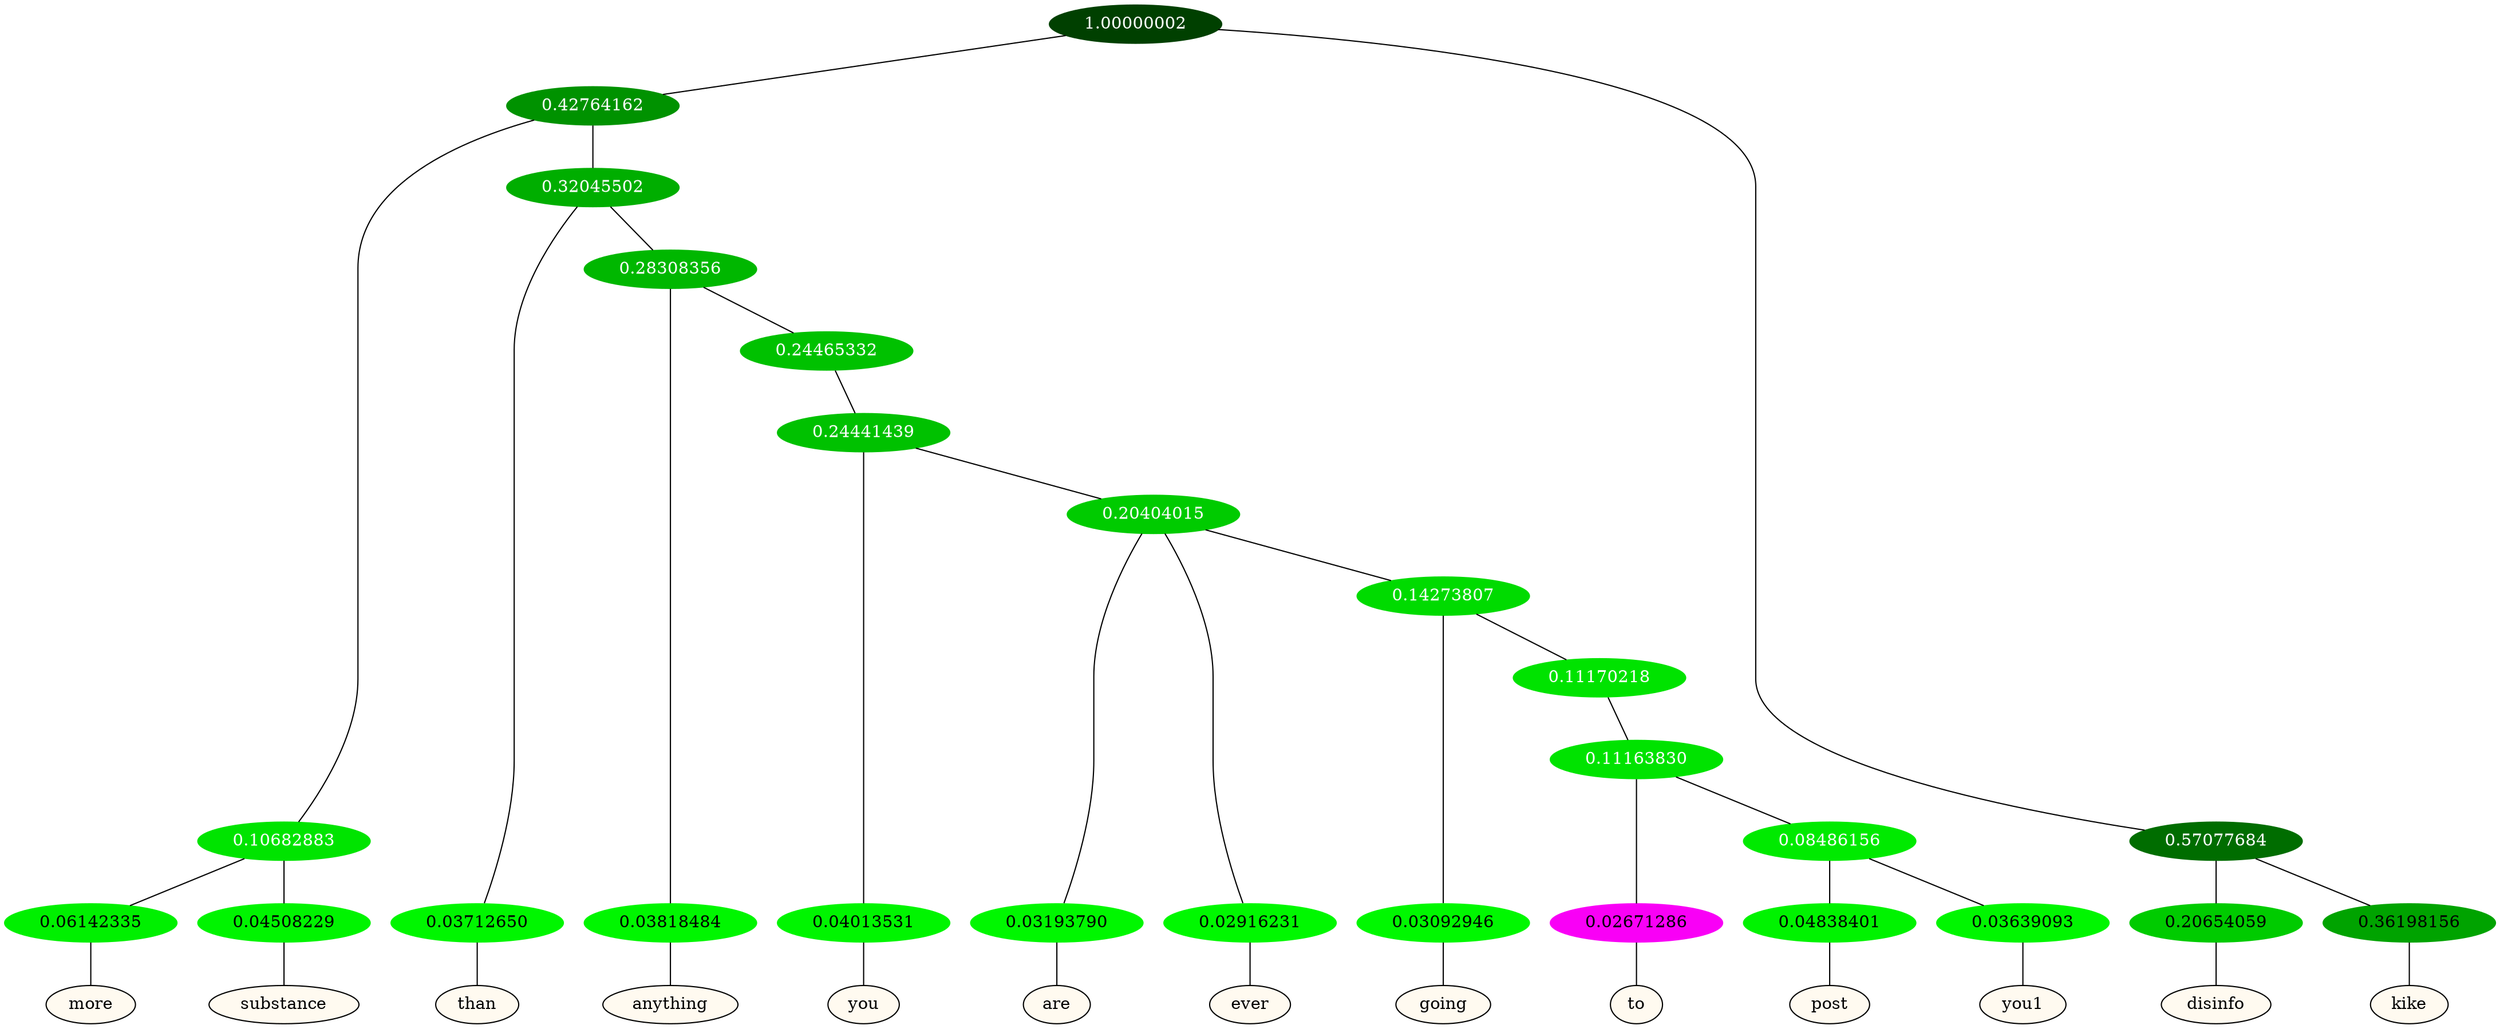 graph {
	node [format=png height=0.15 nodesep=0.001 ordering=out overlap=prism overlap_scaling=0.01 ranksep=0.001 ratio=0.2 style=filled width=0.15]
	{
		rank=same
		a_w_7 [label=more color=black fillcolor=floralwhite style="filled,solid"]
		a_w_8 [label=substance color=black fillcolor=floralwhite style="filled,solid"]
		a_w_9 [label=than color=black fillcolor=floralwhite style="filled,solid"]
		a_w_11 [label=anything color=black fillcolor=floralwhite style="filled,solid"]
		a_w_14 [label=you color=black fillcolor=floralwhite style="filled,solid"]
		a_w_16 [label=are color=black fillcolor=floralwhite style="filled,solid"]
		a_w_17 [label=ever color=black fillcolor=floralwhite style="filled,solid"]
		a_w_19 [label=going color=black fillcolor=floralwhite style="filled,solid"]
		a_w_22 [label=to color=black fillcolor=floralwhite style="filled,solid"]
		a_w_24 [label=post color=black fillcolor=floralwhite style="filled,solid"]
		a_w_25 [label=you1 color=black fillcolor=floralwhite style="filled,solid"]
		a_w_5 [label=disinfo color=black fillcolor=floralwhite style="filled,solid"]
		a_w_6 [label=kike color=black fillcolor=floralwhite style="filled,solid"]
	}
	a_n_7 -- a_w_7
	a_n_8 -- a_w_8
	a_n_9 -- a_w_9
	a_n_11 -- a_w_11
	a_n_14 -- a_w_14
	a_n_16 -- a_w_16
	a_n_17 -- a_w_17
	a_n_19 -- a_w_19
	a_n_22 -- a_w_22
	a_n_24 -- a_w_24
	a_n_25 -- a_w_25
	a_n_5 -- a_w_5
	a_n_6 -- a_w_6
	{
		rank=same
		a_n_7 [label=0.06142335 color="0.334 1.000 0.939" fontcolor=black]
		a_n_8 [label=0.04508229 color="0.334 1.000 0.955" fontcolor=black]
		a_n_9 [label=0.03712650 color="0.334 1.000 0.963" fontcolor=black]
		a_n_11 [label=0.03818484 color="0.334 1.000 0.962" fontcolor=black]
		a_n_14 [label=0.04013531 color="0.334 1.000 0.960" fontcolor=black]
		a_n_16 [label=0.03193790 color="0.334 1.000 0.968" fontcolor=black]
		a_n_17 [label=0.02916231 color="0.334 1.000 0.971" fontcolor=black]
		a_n_19 [label=0.03092946 color="0.334 1.000 0.969" fontcolor=black]
		a_n_22 [label=0.02671286 color="0.835 1.000 0.973" fontcolor=black]
		a_n_24 [label=0.04838401 color="0.334 1.000 0.952" fontcolor=black]
		a_n_25 [label=0.03639093 color="0.334 1.000 0.964" fontcolor=black]
		a_n_5 [label=0.20654059 color="0.334 1.000 0.793" fontcolor=black]
		a_n_6 [label=0.36198156 color="0.334 1.000 0.638" fontcolor=black]
	}
	a_n_0 [label=1.00000002 color="0.334 1.000 0.250" fontcolor=grey99]
	a_n_1 [label=0.42764162 color="0.334 1.000 0.572" fontcolor=grey99]
	a_n_0 -- a_n_1
	a_n_2 [label=0.57077684 color="0.334 1.000 0.429" fontcolor=grey99]
	a_n_0 -- a_n_2
	a_n_3 [label=0.10682883 color="0.334 1.000 0.893" fontcolor=grey99]
	a_n_1 -- a_n_3
	a_n_4 [label=0.32045502 color="0.334 1.000 0.680" fontcolor=grey99]
	a_n_1 -- a_n_4
	a_n_2 -- a_n_5
	a_n_2 -- a_n_6
	a_n_3 -- a_n_7
	a_n_3 -- a_n_8
	a_n_4 -- a_n_9
	a_n_10 [label=0.28308356 color="0.334 1.000 0.717" fontcolor=grey99]
	a_n_4 -- a_n_10
	a_n_10 -- a_n_11
	a_n_12 [label=0.24465332 color="0.334 1.000 0.755" fontcolor=grey99]
	a_n_10 -- a_n_12
	a_n_13 [label=0.24441439 color="0.334 1.000 0.756" fontcolor=grey99]
	a_n_12 -- a_n_13
	a_n_13 -- a_n_14
	a_n_15 [label=0.20404015 color="0.334 1.000 0.796" fontcolor=grey99]
	a_n_13 -- a_n_15
	a_n_15 -- a_n_16
	a_n_15 -- a_n_17
	a_n_18 [label=0.14273807 color="0.334 1.000 0.857" fontcolor=grey99]
	a_n_15 -- a_n_18
	a_n_18 -- a_n_19
	a_n_20 [label=0.11170218 color="0.334 1.000 0.888" fontcolor=grey99]
	a_n_18 -- a_n_20
	a_n_21 [label=0.11163830 color="0.334 1.000 0.888" fontcolor=grey99]
	a_n_20 -- a_n_21
	a_n_21 -- a_n_22
	a_n_23 [label=0.08486156 color="0.334 1.000 0.915" fontcolor=grey99]
	a_n_21 -- a_n_23
	a_n_23 -- a_n_24
	a_n_23 -- a_n_25
}

